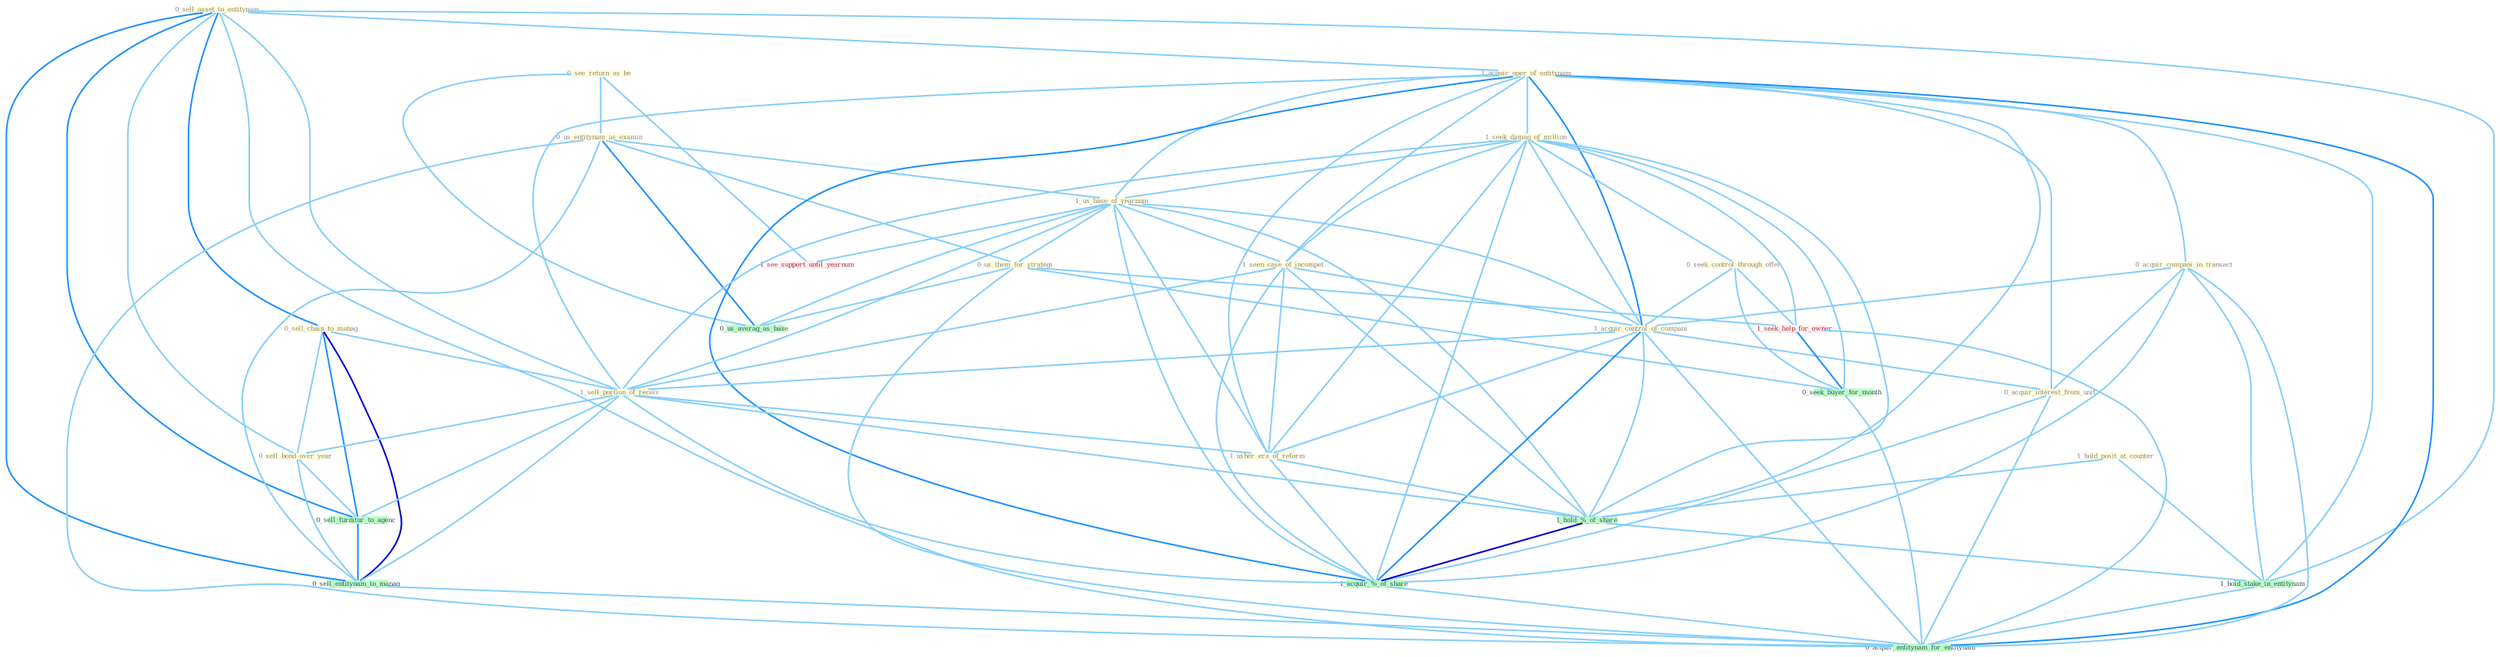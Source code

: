 Graph G{ 
    node
    [shape=polygon,style=filled,width=.5,height=.06,color="#BDFCC9",fixedsize=true,fontsize=4,
    fontcolor="#2f4f4f"];
    {node
    [color="#ffffe0", fontcolor="#8b7d6b"] "0_see_return_as_be " "0_sell_asset_to_entitynam " "0_us_entitynam_as_examin " "1_acquir_oper_of_entitynam " "1_seek_damag_of_million " "0_sell_chain_to_manag " "1_hold_posit_at_counter " "1_us_base_of_yearnum " "0_seek_control_through_offer " "0_acquir_compani_in_transact " "1_seen_case_of_incompet " "0_us_them_for_strategi " "1_acquir_control_of_compani " "1_sell_portion_of_receiv " "0_acquir_interest_from_unit " "0_sell_bond_over_year " "1_usher_era_of_reform "}
{node [color="#fff0f5", fontcolor="#b22222"] "1_seek_help_for_owner " "1_see_support_until_yearnum "}
edge [color="#B0E2FF"];

	"0_see_return_as_be " -- "0_us_entitynam_as_examin " [w="1", color="#87cefa" ];
	"0_see_return_as_be " -- "1_see_support_until_yearnum " [w="1", color="#87cefa" ];
	"0_see_return_as_be " -- "0_us_averag_as_base " [w="1", color="#87cefa" ];
	"0_sell_asset_to_entitynam " -- "1_acquir_oper_of_entitynam " [w="1", color="#87cefa" ];
	"0_sell_asset_to_entitynam " -- "0_sell_chain_to_manag " [w="2", color="#1e90ff" , len=0.8];
	"0_sell_asset_to_entitynam " -- "1_sell_portion_of_receiv " [w="1", color="#87cefa" ];
	"0_sell_asset_to_entitynam " -- "0_sell_bond_over_year " [w="1", color="#87cefa" ];
	"0_sell_asset_to_entitynam " -- "1_hold_stake_in_entitynam " [w="1", color="#87cefa" ];
	"0_sell_asset_to_entitynam " -- "0_sell_furnitur_to_agenc " [w="2", color="#1e90ff" , len=0.8];
	"0_sell_asset_to_entitynam " -- "0_sell_entitynam_to_manag " [w="2", color="#1e90ff" , len=0.8];
	"0_sell_asset_to_entitynam " -- "0_acquir_entitynam_for_entitynam " [w="1", color="#87cefa" ];
	"0_us_entitynam_as_examin " -- "1_us_base_of_yearnum " [w="1", color="#87cefa" ];
	"0_us_entitynam_as_examin " -- "0_us_them_for_strategi " [w="1", color="#87cefa" ];
	"0_us_entitynam_as_examin " -- "0_us_averag_as_base " [w="2", color="#1e90ff" , len=0.8];
	"0_us_entitynam_as_examin " -- "0_sell_entitynam_to_manag " [w="1", color="#87cefa" ];
	"0_us_entitynam_as_examin " -- "0_acquir_entitynam_for_entitynam " [w="1", color="#87cefa" ];
	"1_acquir_oper_of_entitynam " -- "1_seek_damag_of_million " [w="1", color="#87cefa" ];
	"1_acquir_oper_of_entitynam " -- "1_us_base_of_yearnum " [w="1", color="#87cefa" ];
	"1_acquir_oper_of_entitynam " -- "0_acquir_compani_in_transact " [w="1", color="#87cefa" ];
	"1_acquir_oper_of_entitynam " -- "1_seen_case_of_incompet " [w="1", color="#87cefa" ];
	"1_acquir_oper_of_entitynam " -- "1_acquir_control_of_compani " [w="2", color="#1e90ff" , len=0.8];
	"1_acquir_oper_of_entitynam " -- "1_sell_portion_of_receiv " [w="1", color="#87cefa" ];
	"1_acquir_oper_of_entitynam " -- "0_acquir_interest_from_unit " [w="1", color="#87cefa" ];
	"1_acquir_oper_of_entitynam " -- "1_usher_era_of_reform " [w="1", color="#87cefa" ];
	"1_acquir_oper_of_entitynam " -- "1_hold_%_of_share " [w="1", color="#87cefa" ];
	"1_acquir_oper_of_entitynam " -- "1_hold_stake_in_entitynam " [w="1", color="#87cefa" ];
	"1_acquir_oper_of_entitynam " -- "1_acquir_%_of_share " [w="2", color="#1e90ff" , len=0.8];
	"1_acquir_oper_of_entitynam " -- "0_acquir_entitynam_for_entitynam " [w="2", color="#1e90ff" , len=0.8];
	"1_seek_damag_of_million " -- "1_us_base_of_yearnum " [w="1", color="#87cefa" ];
	"1_seek_damag_of_million " -- "0_seek_control_through_offer " [w="1", color="#87cefa" ];
	"1_seek_damag_of_million " -- "1_seen_case_of_incompet " [w="1", color="#87cefa" ];
	"1_seek_damag_of_million " -- "1_acquir_control_of_compani " [w="1", color="#87cefa" ];
	"1_seek_damag_of_million " -- "1_sell_portion_of_receiv " [w="1", color="#87cefa" ];
	"1_seek_damag_of_million " -- "1_usher_era_of_reform " [w="1", color="#87cefa" ];
	"1_seek_damag_of_million " -- "1_hold_%_of_share " [w="1", color="#87cefa" ];
	"1_seek_damag_of_million " -- "1_seek_help_for_owner " [w="1", color="#87cefa" ];
	"1_seek_damag_of_million " -- "0_seek_buyer_for_month " [w="1", color="#87cefa" ];
	"1_seek_damag_of_million " -- "1_acquir_%_of_share " [w="1", color="#87cefa" ];
	"0_sell_chain_to_manag " -- "1_sell_portion_of_receiv " [w="1", color="#87cefa" ];
	"0_sell_chain_to_manag " -- "0_sell_bond_over_year " [w="1", color="#87cefa" ];
	"0_sell_chain_to_manag " -- "0_sell_furnitur_to_agenc " [w="2", color="#1e90ff" , len=0.8];
	"0_sell_chain_to_manag " -- "0_sell_entitynam_to_manag " [w="3", color="#0000cd" , len=0.6];
	"1_hold_posit_at_counter " -- "1_hold_%_of_share " [w="1", color="#87cefa" ];
	"1_hold_posit_at_counter " -- "1_hold_stake_in_entitynam " [w="1", color="#87cefa" ];
	"1_us_base_of_yearnum " -- "1_seen_case_of_incompet " [w="1", color="#87cefa" ];
	"1_us_base_of_yearnum " -- "0_us_them_for_strategi " [w="1", color="#87cefa" ];
	"1_us_base_of_yearnum " -- "1_acquir_control_of_compani " [w="1", color="#87cefa" ];
	"1_us_base_of_yearnum " -- "1_sell_portion_of_receiv " [w="1", color="#87cefa" ];
	"1_us_base_of_yearnum " -- "1_usher_era_of_reform " [w="1", color="#87cefa" ];
	"1_us_base_of_yearnum " -- "1_hold_%_of_share " [w="1", color="#87cefa" ];
	"1_us_base_of_yearnum " -- "1_acquir_%_of_share " [w="1", color="#87cefa" ];
	"1_us_base_of_yearnum " -- "1_see_support_until_yearnum " [w="1", color="#87cefa" ];
	"1_us_base_of_yearnum " -- "0_us_averag_as_base " [w="1", color="#87cefa" ];
	"0_seek_control_through_offer " -- "1_acquir_control_of_compani " [w="1", color="#87cefa" ];
	"0_seek_control_through_offer " -- "1_seek_help_for_owner " [w="1", color="#87cefa" ];
	"0_seek_control_through_offer " -- "0_seek_buyer_for_month " [w="1", color="#87cefa" ];
	"0_acquir_compani_in_transact " -- "1_acquir_control_of_compani " [w="1", color="#87cefa" ];
	"0_acquir_compani_in_transact " -- "0_acquir_interest_from_unit " [w="1", color="#87cefa" ];
	"0_acquir_compani_in_transact " -- "1_hold_stake_in_entitynam " [w="1", color="#87cefa" ];
	"0_acquir_compani_in_transact " -- "1_acquir_%_of_share " [w="1", color="#87cefa" ];
	"0_acquir_compani_in_transact " -- "0_acquir_entitynam_for_entitynam " [w="1", color="#87cefa" ];
	"1_seen_case_of_incompet " -- "1_acquir_control_of_compani " [w="1", color="#87cefa" ];
	"1_seen_case_of_incompet " -- "1_sell_portion_of_receiv " [w="1", color="#87cefa" ];
	"1_seen_case_of_incompet " -- "1_usher_era_of_reform " [w="1", color="#87cefa" ];
	"1_seen_case_of_incompet " -- "1_hold_%_of_share " [w="1", color="#87cefa" ];
	"1_seen_case_of_incompet " -- "1_acquir_%_of_share " [w="1", color="#87cefa" ];
	"0_us_them_for_strategi " -- "1_seek_help_for_owner " [w="1", color="#87cefa" ];
	"0_us_them_for_strategi " -- "0_seek_buyer_for_month " [w="1", color="#87cefa" ];
	"0_us_them_for_strategi " -- "0_us_averag_as_base " [w="1", color="#87cefa" ];
	"0_us_them_for_strategi " -- "0_acquir_entitynam_for_entitynam " [w="1", color="#87cefa" ];
	"1_acquir_control_of_compani " -- "1_sell_portion_of_receiv " [w="1", color="#87cefa" ];
	"1_acquir_control_of_compani " -- "0_acquir_interest_from_unit " [w="1", color="#87cefa" ];
	"1_acquir_control_of_compani " -- "1_usher_era_of_reform " [w="1", color="#87cefa" ];
	"1_acquir_control_of_compani " -- "1_hold_%_of_share " [w="1", color="#87cefa" ];
	"1_acquir_control_of_compani " -- "1_acquir_%_of_share " [w="2", color="#1e90ff" , len=0.8];
	"1_acquir_control_of_compani " -- "0_acquir_entitynam_for_entitynam " [w="1", color="#87cefa" ];
	"1_sell_portion_of_receiv " -- "0_sell_bond_over_year " [w="1", color="#87cefa" ];
	"1_sell_portion_of_receiv " -- "1_usher_era_of_reform " [w="1", color="#87cefa" ];
	"1_sell_portion_of_receiv " -- "1_hold_%_of_share " [w="1", color="#87cefa" ];
	"1_sell_portion_of_receiv " -- "1_acquir_%_of_share " [w="1", color="#87cefa" ];
	"1_sell_portion_of_receiv " -- "0_sell_furnitur_to_agenc " [w="1", color="#87cefa" ];
	"1_sell_portion_of_receiv " -- "0_sell_entitynam_to_manag " [w="1", color="#87cefa" ];
	"0_acquir_interest_from_unit " -- "1_acquir_%_of_share " [w="1", color="#87cefa" ];
	"0_acquir_interest_from_unit " -- "0_acquir_entitynam_for_entitynam " [w="1", color="#87cefa" ];
	"0_sell_bond_over_year " -- "0_sell_furnitur_to_agenc " [w="1", color="#87cefa" ];
	"0_sell_bond_over_year " -- "0_sell_entitynam_to_manag " [w="1", color="#87cefa" ];
	"1_usher_era_of_reform " -- "1_hold_%_of_share " [w="1", color="#87cefa" ];
	"1_usher_era_of_reform " -- "1_acquir_%_of_share " [w="1", color="#87cefa" ];
	"1_hold_%_of_share " -- "1_hold_stake_in_entitynam " [w="1", color="#87cefa" ];
	"1_hold_%_of_share " -- "1_acquir_%_of_share " [w="3", color="#0000cd" , len=0.6];
	"1_hold_stake_in_entitynam " -- "0_acquir_entitynam_for_entitynam " [w="1", color="#87cefa" ];
	"1_seek_help_for_owner " -- "0_seek_buyer_for_month " [w="2", color="#1e90ff" , len=0.8];
	"1_seek_help_for_owner " -- "0_acquir_entitynam_for_entitynam " [w="1", color="#87cefa" ];
	"0_seek_buyer_for_month " -- "0_acquir_entitynam_for_entitynam " [w="1", color="#87cefa" ];
	"1_acquir_%_of_share " -- "0_acquir_entitynam_for_entitynam " [w="1", color="#87cefa" ];
	"0_sell_furnitur_to_agenc " -- "0_sell_entitynam_to_manag " [w="2", color="#1e90ff" , len=0.8];
	"0_sell_entitynam_to_manag " -- "0_acquir_entitynam_for_entitynam " [w="1", color="#87cefa" ];
}